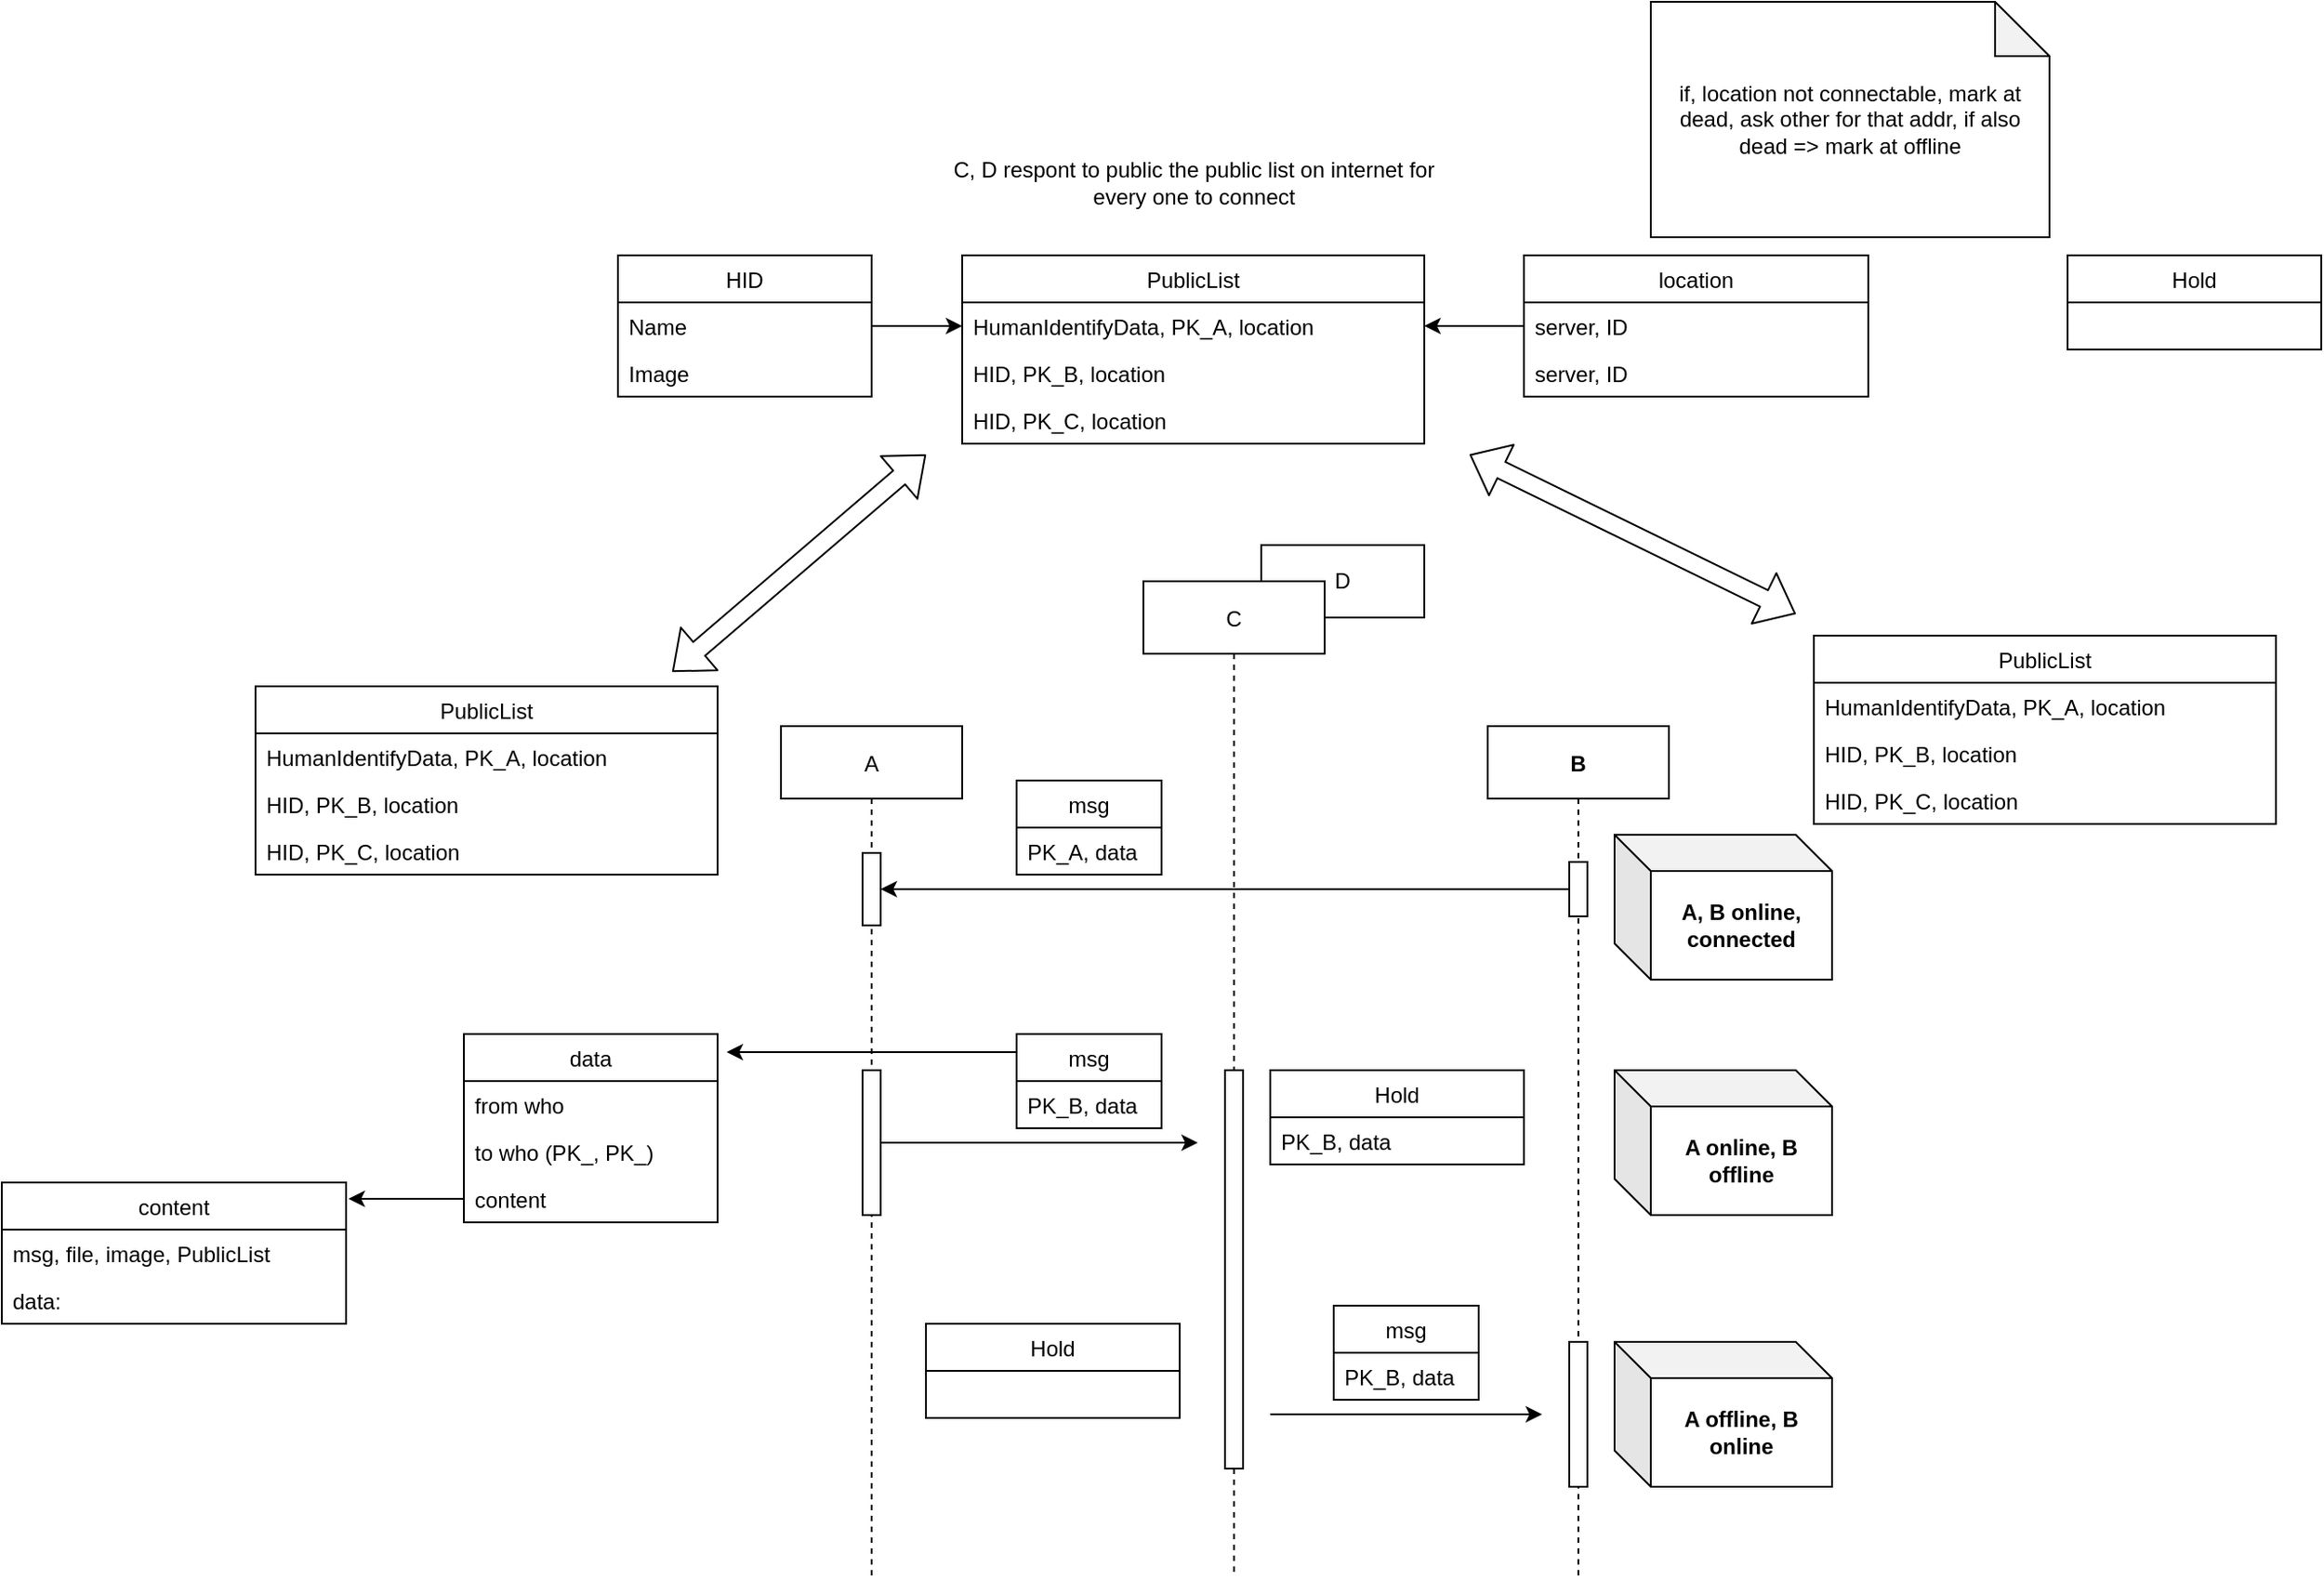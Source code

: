 <mxfile version="14.6.13" type="device"><diagram id="kgpKYQtTHZ0yAKxKKP6v" name="Page-1"><mxGraphModel dx="2128" dy="2060" grid="1" gridSize="10" guides="1" tooltips="1" connect="1" arrows="1" fold="1" page="1" pageScale="1" pageWidth="850" pageHeight="1100" math="0" shadow="0"><root><mxCell id="0"/><mxCell id="1" parent="0"/><mxCell id="zCJlma6vqf3C4LiwQ2L4-62" value="D" style="rounded=0;whiteSpace=wrap;html=1;" vertex="1" parent="1"><mxGeometry x="385" y="-20" width="90" height="40" as="geometry"/></mxCell><mxCell id="3nuBFxr9cyL0pnOWT2aG-1" value="A" style="shape=umlLifeline;perimeter=lifelinePerimeter;container=1;collapsible=0;recursiveResize=0;rounded=0;shadow=0;strokeWidth=1;" parent="1" vertex="1"><mxGeometry x="120" y="80" width="100" height="470" as="geometry"/></mxCell><mxCell id="3nuBFxr9cyL0pnOWT2aG-2" value="" style="points=[];perimeter=orthogonalPerimeter;rounded=0;shadow=0;strokeWidth=1;" parent="3nuBFxr9cyL0pnOWT2aG-1" vertex="1"><mxGeometry x="45" y="70" width="10" height="40" as="geometry"/></mxCell><mxCell id="zCJlma6vqf3C4LiwQ2L4-1" value="msg" style="swimlane;fontStyle=0;childLayout=stackLayout;horizontal=1;startSize=26;horizontalStack=0;resizeParent=1;resizeParentMax=0;resizeLast=0;collapsible=1;marginBottom=0;" vertex="1" parent="1"><mxGeometry x="250" y="110" width="80" height="52" as="geometry"/></mxCell><mxCell id="zCJlma6vqf3C4LiwQ2L4-2" value="PK_A, data" style="text;strokeColor=none;fillColor=none;align=left;verticalAlign=top;spacingLeft=4;spacingRight=4;overflow=hidden;rotatable=0;points=[[0,0.5],[1,0.5]];portConstraint=eastwest;" vertex="1" parent="zCJlma6vqf3C4LiwQ2L4-1"><mxGeometry y="26" width="80" height="26" as="geometry"/></mxCell><mxCell id="zCJlma6vqf3C4LiwQ2L4-5" value="B" style="shape=umlLifeline;perimeter=lifelinePerimeter;container=1;collapsible=0;recursiveResize=0;rounded=0;shadow=0;strokeWidth=1;fontStyle=1" vertex="1" parent="1"><mxGeometry x="510" y="80" width="100" height="470" as="geometry"/></mxCell><mxCell id="zCJlma6vqf3C4LiwQ2L4-6" value="" style="points=[];perimeter=orthogonalPerimeter;rounded=0;shadow=0;strokeWidth=1;" vertex="1" parent="zCJlma6vqf3C4LiwQ2L4-5"><mxGeometry x="45" y="75" width="10" height="30" as="geometry"/></mxCell><mxCell id="zCJlma6vqf3C4LiwQ2L4-7" value="" style="points=[];perimeter=orthogonalPerimeter;rounded=0;shadow=0;strokeWidth=1;" vertex="1" parent="zCJlma6vqf3C4LiwQ2L4-5"><mxGeometry x="45" y="340" width="10" height="80" as="geometry"/></mxCell><mxCell id="zCJlma6vqf3C4LiwQ2L4-15" style="edgeStyle=orthogonalEdgeStyle;rounded=0;orthogonalLoop=1;jettySize=auto;html=1;" edge="1" parent="1" source="zCJlma6vqf3C4LiwQ2L4-6" target="3nuBFxr9cyL0pnOWT2aG-2"><mxGeometry relative="1" as="geometry"/></mxCell><mxCell id="zCJlma6vqf3C4LiwQ2L4-21" value="PublicList" style="swimlane;fontStyle=0;childLayout=stackLayout;horizontal=1;startSize=26;horizontalStack=0;resizeParent=1;resizeParentMax=0;resizeLast=0;collapsible=1;marginBottom=0;" vertex="1" parent="1"><mxGeometry x="220" y="-180" width="255" height="104" as="geometry"/></mxCell><mxCell id="zCJlma6vqf3C4LiwQ2L4-22" value="HumanIdentifyData, PK_A, location " style="text;strokeColor=none;fillColor=none;align=left;verticalAlign=top;spacingLeft=4;spacingRight=4;overflow=hidden;rotatable=0;points=[[0,0.5],[1,0.5]];portConstraint=eastwest;" vertex="1" parent="zCJlma6vqf3C4LiwQ2L4-21"><mxGeometry y="26" width="255" height="26" as="geometry"/></mxCell><mxCell id="zCJlma6vqf3C4LiwQ2L4-23" value="HID, PK_B, location " style="text;strokeColor=none;fillColor=none;align=left;verticalAlign=top;spacingLeft=4;spacingRight=4;overflow=hidden;rotatable=0;points=[[0,0.5],[1,0.5]];portConstraint=eastwest;" vertex="1" parent="zCJlma6vqf3C4LiwQ2L4-21"><mxGeometry y="52" width="255" height="26" as="geometry"/></mxCell><mxCell id="zCJlma6vqf3C4LiwQ2L4-94" value="HID, PK_C, location " style="text;strokeColor=none;fillColor=none;align=left;verticalAlign=top;spacingLeft=4;spacingRight=4;overflow=hidden;rotatable=0;points=[[0,0.5],[1,0.5]];portConstraint=eastwest;" vertex="1" parent="zCJlma6vqf3C4LiwQ2L4-21"><mxGeometry y="78" width="255" height="26" as="geometry"/></mxCell><mxCell id="zCJlma6vqf3C4LiwQ2L4-35" style="edgeStyle=orthogonalEdgeStyle;rounded=0;orthogonalLoop=1;jettySize=auto;html=1;" edge="1" parent="1" source="zCJlma6vqf3C4LiwQ2L4-30" target="zCJlma6vqf3C4LiwQ2L4-22"><mxGeometry relative="1" as="geometry"/></mxCell><mxCell id="zCJlma6vqf3C4LiwQ2L4-30" value="HID" style="swimlane;fontStyle=0;childLayout=stackLayout;horizontal=1;startSize=26;horizontalStack=0;resizeParent=1;resizeParentMax=0;resizeLast=0;collapsible=1;marginBottom=0;" vertex="1" parent="1"><mxGeometry x="30" y="-180" width="140" height="78" as="geometry"/></mxCell><mxCell id="zCJlma6vqf3C4LiwQ2L4-31" value="Name" style="text;strokeColor=none;fillColor=none;align=left;verticalAlign=top;spacingLeft=4;spacingRight=4;overflow=hidden;rotatable=0;points=[[0,0.5],[1,0.5]];portConstraint=eastwest;" vertex="1" parent="zCJlma6vqf3C4LiwQ2L4-30"><mxGeometry y="26" width="140" height="26" as="geometry"/></mxCell><mxCell id="zCJlma6vqf3C4LiwQ2L4-32" value="Image" style="text;strokeColor=none;fillColor=none;align=left;verticalAlign=top;spacingLeft=4;spacingRight=4;overflow=hidden;rotatable=0;points=[[0,0.5],[1,0.5]];portConstraint=eastwest;" vertex="1" parent="zCJlma6vqf3C4LiwQ2L4-30"><mxGeometry y="52" width="140" height="26" as="geometry"/></mxCell><mxCell id="zCJlma6vqf3C4LiwQ2L4-43" value="Hold" style="swimlane;fontStyle=0;childLayout=stackLayout;horizontal=1;startSize=26;horizontalStack=0;resizeParent=1;resizeParentMax=0;resizeLast=0;collapsible=1;marginBottom=0;" vertex="1" parent="1"><mxGeometry x="390" y="270" width="140" height="52" as="geometry"/></mxCell><mxCell id="zCJlma6vqf3C4LiwQ2L4-44" value="PK_B, data" style="text;strokeColor=none;fillColor=none;align=left;verticalAlign=top;spacingLeft=4;spacingRight=4;overflow=hidden;rotatable=0;points=[[0,0.5],[1,0.5]];portConstraint=eastwest;" vertex="1" parent="zCJlma6vqf3C4LiwQ2L4-43"><mxGeometry y="26" width="140" height="26" as="geometry"/></mxCell><mxCell id="zCJlma6vqf3C4LiwQ2L4-51" value="C" style="shape=umlLifeline;perimeter=lifelinePerimeter;container=1;collapsible=0;recursiveResize=0;rounded=0;shadow=0;strokeWidth=1;" vertex="1" parent="1"><mxGeometry x="320" width="100" height="550" as="geometry"/></mxCell><mxCell id="zCJlma6vqf3C4LiwQ2L4-53" value="" style="points=[];perimeter=orthogonalPerimeter;rounded=0;shadow=0;strokeWidth=1;" vertex="1" parent="zCJlma6vqf3C4LiwQ2L4-51"><mxGeometry x="45" y="270" width="10" height="220" as="geometry"/></mxCell><mxCell id="zCJlma6vqf3C4LiwQ2L4-55" value="&lt;span style=&quot;font-weight: 700&quot;&gt;A, B online, connected&lt;/span&gt;" style="shape=cube;whiteSpace=wrap;html=1;boundedLbl=1;backgroundOutline=1;darkOpacity=0.05;darkOpacity2=0.1;" vertex="1" parent="1"><mxGeometry x="580" y="140" width="120" height="80" as="geometry"/></mxCell><mxCell id="zCJlma6vqf3C4LiwQ2L4-59" style="edgeStyle=orthogonalEdgeStyle;rounded=0;orthogonalLoop=1;jettySize=auto;html=1;" edge="1" parent="1" source="zCJlma6vqf3C4LiwQ2L4-56"><mxGeometry relative="1" as="geometry"><mxPoint x="350" y="310" as="targetPoint"/><Array as="points"><mxPoint x="320" y="310"/><mxPoint x="320" y="310"/></Array></mxGeometry></mxCell><mxCell id="zCJlma6vqf3C4LiwQ2L4-56" value="" style="points=[];perimeter=orthogonalPerimeter;rounded=0;shadow=0;strokeWidth=1;" vertex="1" parent="1"><mxGeometry x="165" y="270" width="10" height="80" as="geometry"/></mxCell><mxCell id="zCJlma6vqf3C4LiwQ2L4-57" value="&lt;span style=&quot;font-weight: 700&quot;&gt;A online, B offline&lt;/span&gt;" style="shape=cube;whiteSpace=wrap;html=1;boundedLbl=1;backgroundOutline=1;darkOpacity=0.05;darkOpacity2=0.1;" vertex="1" parent="1"><mxGeometry x="580" y="270" width="120" height="80" as="geometry"/></mxCell><mxCell id="zCJlma6vqf3C4LiwQ2L4-80" style="edgeStyle=orthogonalEdgeStyle;rounded=0;orthogonalLoop=1;jettySize=auto;html=1;" edge="1" parent="1" source="zCJlma6vqf3C4LiwQ2L4-60"><mxGeometry relative="1" as="geometry"><mxPoint x="90" y="260" as="targetPoint"/><Array as="points"><mxPoint x="210" y="260"/><mxPoint x="210" y="260"/></Array></mxGeometry></mxCell><mxCell id="zCJlma6vqf3C4LiwQ2L4-60" value="msg" style="swimlane;fontStyle=0;childLayout=stackLayout;horizontal=1;startSize=26;horizontalStack=0;resizeParent=1;resizeParentMax=0;resizeLast=0;collapsible=1;marginBottom=0;" vertex="1" parent="1"><mxGeometry x="250" y="250" width="80" height="52" as="geometry"/></mxCell><mxCell id="zCJlma6vqf3C4LiwQ2L4-61" value="PK_B, data" style="text;strokeColor=none;fillColor=none;align=left;verticalAlign=top;spacingLeft=4;spacingRight=4;overflow=hidden;rotatable=0;points=[[0,0.5],[1,0.5]];portConstraint=eastwest;" vertex="1" parent="zCJlma6vqf3C4LiwQ2L4-60"><mxGeometry y="26" width="80" height="26" as="geometry"/></mxCell><mxCell id="zCJlma6vqf3C4LiwQ2L4-63" value="" style="endArrow=classic;html=1;" edge="1" parent="1"><mxGeometry width="50" height="50" relative="1" as="geometry"><mxPoint x="390" y="460" as="sourcePoint"/><mxPoint x="540" y="460" as="targetPoint"/></mxGeometry></mxCell><mxCell id="zCJlma6vqf3C4LiwQ2L4-64" value="&lt;span style=&quot;font-weight: 700&quot;&gt;A offline, B online&lt;/span&gt;" style="shape=cube;whiteSpace=wrap;html=1;boundedLbl=1;backgroundOutline=1;darkOpacity=0.05;darkOpacity2=0.1;" vertex="1" parent="1"><mxGeometry x="580" y="420" width="120" height="80" as="geometry"/></mxCell><mxCell id="zCJlma6vqf3C4LiwQ2L4-65" value="msg" style="swimlane;fontStyle=0;childLayout=stackLayout;horizontal=1;startSize=26;horizontalStack=0;resizeParent=1;resizeParentMax=0;resizeLast=0;collapsible=1;marginBottom=0;" vertex="1" parent="1"><mxGeometry x="425" y="400" width="80" height="52" as="geometry"/></mxCell><mxCell id="zCJlma6vqf3C4LiwQ2L4-66" value="PK_B, data" style="text;strokeColor=none;fillColor=none;align=left;verticalAlign=top;spacingLeft=4;spacingRight=4;overflow=hidden;rotatable=0;points=[[0,0.5],[1,0.5]];portConstraint=eastwest;" vertex="1" parent="zCJlma6vqf3C4LiwQ2L4-65"><mxGeometry y="26" width="80" height="26" as="geometry"/></mxCell><mxCell id="zCJlma6vqf3C4LiwQ2L4-67" value="data" style="swimlane;fontStyle=0;childLayout=stackLayout;horizontal=1;startSize=26;horizontalStack=0;resizeParent=1;resizeParentMax=0;resizeLast=0;collapsible=1;marginBottom=0;" vertex="1" parent="1"><mxGeometry x="-55" y="250" width="140" height="104" as="geometry"/></mxCell><mxCell id="zCJlma6vqf3C4LiwQ2L4-73" value="from who" style="text;strokeColor=none;fillColor=none;align=left;verticalAlign=top;spacingLeft=4;spacingRight=4;overflow=hidden;rotatable=0;points=[[0,0.5],[1,0.5]];portConstraint=eastwest;" vertex="1" parent="zCJlma6vqf3C4LiwQ2L4-67"><mxGeometry y="26" width="140" height="26" as="geometry"/></mxCell><mxCell id="zCJlma6vqf3C4LiwQ2L4-68" value="to who (PK_, PK_)" style="text;strokeColor=none;fillColor=none;align=left;verticalAlign=top;spacingLeft=4;spacingRight=4;overflow=hidden;rotatable=0;points=[[0,0.5],[1,0.5]];portConstraint=eastwest;" vertex="1" parent="zCJlma6vqf3C4LiwQ2L4-67"><mxGeometry y="52" width="140" height="26" as="geometry"/></mxCell><mxCell id="zCJlma6vqf3C4LiwQ2L4-69" value="content" style="text;strokeColor=none;fillColor=none;align=left;verticalAlign=top;spacingLeft=4;spacingRight=4;overflow=hidden;rotatable=0;points=[[0,0.5],[1,0.5]];portConstraint=eastwest;" vertex="1" parent="zCJlma6vqf3C4LiwQ2L4-67"><mxGeometry y="78" width="140" height="26" as="geometry"/></mxCell><mxCell id="zCJlma6vqf3C4LiwQ2L4-75" value="content" style="swimlane;fontStyle=0;childLayout=stackLayout;horizontal=1;startSize=26;horizontalStack=0;resizeParent=1;resizeParentMax=0;resizeLast=0;collapsible=1;marginBottom=0;" vertex="1" parent="1"><mxGeometry x="-310" y="332" width="190" height="78" as="geometry"/></mxCell><mxCell id="zCJlma6vqf3C4LiwQ2L4-77" value="msg, file, image, PublicList" style="text;strokeColor=none;fillColor=none;align=left;verticalAlign=top;spacingLeft=4;spacingRight=4;overflow=hidden;rotatable=0;points=[[0,0.5],[1,0.5]];portConstraint=eastwest;" vertex="1" parent="zCJlma6vqf3C4LiwQ2L4-75"><mxGeometry y="26" width="190" height="26" as="geometry"/></mxCell><mxCell id="zCJlma6vqf3C4LiwQ2L4-78" value="data: " style="text;strokeColor=none;fillColor=none;align=left;verticalAlign=top;spacingLeft=4;spacingRight=4;overflow=hidden;rotatable=0;points=[[0,0.5],[1,0.5]];portConstraint=eastwest;" vertex="1" parent="zCJlma6vqf3C4LiwQ2L4-75"><mxGeometry y="52" width="190" height="26" as="geometry"/></mxCell><mxCell id="zCJlma6vqf3C4LiwQ2L4-79" style="edgeStyle=orthogonalEdgeStyle;rounded=0;orthogonalLoop=1;jettySize=auto;html=1;entryX=1.007;entryY=0.115;entryDx=0;entryDy=0;entryPerimeter=0;" edge="1" parent="1" source="zCJlma6vqf3C4LiwQ2L4-69" target="zCJlma6vqf3C4LiwQ2L4-75"><mxGeometry relative="1" as="geometry"/></mxCell><mxCell id="zCJlma6vqf3C4LiwQ2L4-82" value="Hold" style="swimlane;fontStyle=0;childLayout=stackLayout;horizontal=1;startSize=26;horizontalStack=0;resizeParent=1;resizeParentMax=0;resizeLast=0;collapsible=1;marginBottom=0;" vertex="1" parent="1"><mxGeometry x="200" y="410" width="140" height="52" as="geometry"/></mxCell><mxCell id="zCJlma6vqf3C4LiwQ2L4-88" style="edgeStyle=orthogonalEdgeStyle;rounded=0;orthogonalLoop=1;jettySize=auto;html=1;entryX=1;entryY=0.5;entryDx=0;entryDy=0;" edge="1" parent="1" source="zCJlma6vqf3C4LiwQ2L4-85" target="zCJlma6vqf3C4LiwQ2L4-22"><mxGeometry relative="1" as="geometry"/></mxCell><mxCell id="zCJlma6vqf3C4LiwQ2L4-85" value="location" style="swimlane;fontStyle=0;childLayout=stackLayout;horizontal=1;startSize=26;horizontalStack=0;resizeParent=1;resizeParentMax=0;resizeLast=0;collapsible=1;marginBottom=0;" vertex="1" parent="1"><mxGeometry x="530" y="-180" width="190" height="78" as="geometry"/></mxCell><mxCell id="zCJlma6vqf3C4LiwQ2L4-87" value="server, ID" style="text;strokeColor=none;fillColor=none;align=left;verticalAlign=top;spacingLeft=4;spacingRight=4;overflow=hidden;rotatable=0;points=[[0,0.5],[1,0.5]];portConstraint=eastwest;" vertex="1" parent="zCJlma6vqf3C4LiwQ2L4-85"><mxGeometry y="26" width="190" height="26" as="geometry"/></mxCell><mxCell id="zCJlma6vqf3C4LiwQ2L4-90" value="server, ID" style="text;strokeColor=none;fillColor=none;align=left;verticalAlign=top;spacingLeft=4;spacingRight=4;overflow=hidden;rotatable=0;points=[[0,0.5],[1,0.5]];portConstraint=eastwest;" vertex="1" parent="zCJlma6vqf3C4LiwQ2L4-85"><mxGeometry y="52" width="190" height="26" as="geometry"/></mxCell><mxCell id="zCJlma6vqf3C4LiwQ2L4-91" value="C, D respont to public the public list on internet for every one to connect" style="text;html=1;strokeColor=none;fillColor=none;align=center;verticalAlign=middle;whiteSpace=wrap;rounded=0;" vertex="1" parent="1"><mxGeometry x="207.5" y="-250" width="280" height="60" as="geometry"/></mxCell><mxCell id="zCJlma6vqf3C4LiwQ2L4-95" value="" style="shape=flexArrow;endArrow=classic;startArrow=classic;html=1;" edge="1" parent="1"><mxGeometry width="100" height="100" relative="1" as="geometry"><mxPoint x="60" y="50" as="sourcePoint"/><mxPoint x="200" y="-70" as="targetPoint"/></mxGeometry></mxCell><mxCell id="zCJlma6vqf3C4LiwQ2L4-96" value="PublicList" style="swimlane;fontStyle=0;childLayout=stackLayout;horizontal=1;startSize=26;horizontalStack=0;resizeParent=1;resizeParentMax=0;resizeLast=0;collapsible=1;marginBottom=0;" vertex="1" parent="1"><mxGeometry x="-170" y="58" width="255" height="104" as="geometry"/></mxCell><mxCell id="zCJlma6vqf3C4LiwQ2L4-97" value="HumanIdentifyData, PK_A, location " style="text;strokeColor=none;fillColor=none;align=left;verticalAlign=top;spacingLeft=4;spacingRight=4;overflow=hidden;rotatable=0;points=[[0,0.5],[1,0.5]];portConstraint=eastwest;" vertex="1" parent="zCJlma6vqf3C4LiwQ2L4-96"><mxGeometry y="26" width="255" height="26" as="geometry"/></mxCell><mxCell id="zCJlma6vqf3C4LiwQ2L4-98" value="HID, PK_B, location " style="text;strokeColor=none;fillColor=none;align=left;verticalAlign=top;spacingLeft=4;spacingRight=4;overflow=hidden;rotatable=0;points=[[0,0.5],[1,0.5]];portConstraint=eastwest;" vertex="1" parent="zCJlma6vqf3C4LiwQ2L4-96"><mxGeometry y="52" width="255" height="26" as="geometry"/></mxCell><mxCell id="zCJlma6vqf3C4LiwQ2L4-99" value="HID, PK_C, location " style="text;strokeColor=none;fillColor=none;align=left;verticalAlign=top;spacingLeft=4;spacingRight=4;overflow=hidden;rotatable=0;points=[[0,0.5],[1,0.5]];portConstraint=eastwest;" vertex="1" parent="zCJlma6vqf3C4LiwQ2L4-96"><mxGeometry y="78" width="255" height="26" as="geometry"/></mxCell><mxCell id="zCJlma6vqf3C4LiwQ2L4-100" value="PublicList" style="swimlane;fontStyle=0;childLayout=stackLayout;horizontal=1;startSize=26;horizontalStack=0;resizeParent=1;resizeParentMax=0;resizeLast=0;collapsible=1;marginBottom=0;" vertex="1" parent="1"><mxGeometry x="690" y="30" width="255" height="104" as="geometry"/></mxCell><mxCell id="zCJlma6vqf3C4LiwQ2L4-101" value="HumanIdentifyData, PK_A, location " style="text;strokeColor=none;fillColor=none;align=left;verticalAlign=top;spacingLeft=4;spacingRight=4;overflow=hidden;rotatable=0;points=[[0,0.5],[1,0.5]];portConstraint=eastwest;" vertex="1" parent="zCJlma6vqf3C4LiwQ2L4-100"><mxGeometry y="26" width="255" height="26" as="geometry"/></mxCell><mxCell id="zCJlma6vqf3C4LiwQ2L4-102" value="HID, PK_B, location " style="text;strokeColor=none;fillColor=none;align=left;verticalAlign=top;spacingLeft=4;spacingRight=4;overflow=hidden;rotatable=0;points=[[0,0.5],[1,0.5]];portConstraint=eastwest;" vertex="1" parent="zCJlma6vqf3C4LiwQ2L4-100"><mxGeometry y="52" width="255" height="26" as="geometry"/></mxCell><mxCell id="zCJlma6vqf3C4LiwQ2L4-103" value="HID, PK_C, location " style="text;strokeColor=none;fillColor=none;align=left;verticalAlign=top;spacingLeft=4;spacingRight=4;overflow=hidden;rotatable=0;points=[[0,0.5],[1,0.5]];portConstraint=eastwest;" vertex="1" parent="zCJlma6vqf3C4LiwQ2L4-100"><mxGeometry y="78" width="255" height="26" as="geometry"/></mxCell><mxCell id="zCJlma6vqf3C4LiwQ2L4-104" value="" style="shape=flexArrow;endArrow=classic;startArrow=classic;html=1;" edge="1" parent="1"><mxGeometry width="100" height="100" relative="1" as="geometry"><mxPoint x="680" y="18" as="sourcePoint"/><mxPoint x="500" y="-70" as="targetPoint"/></mxGeometry></mxCell><mxCell id="zCJlma6vqf3C4LiwQ2L4-105" value="if, location not connectable, mark at dead, ask other for that addr, if also dead =&amp;gt; mark at offline" style="shape=note;whiteSpace=wrap;html=1;backgroundOutline=1;darkOpacity=0.05;" vertex="1" parent="1"><mxGeometry x="600" y="-320" width="220" height="130" as="geometry"/></mxCell><mxCell id="zCJlma6vqf3C4LiwQ2L4-106" value="Hold" style="swimlane;fontStyle=0;childLayout=stackLayout;horizontal=1;startSize=26;horizontalStack=0;resizeParent=1;resizeParentMax=0;resizeLast=0;collapsible=1;marginBottom=0;" vertex="1" parent="1"><mxGeometry x="830" y="-180" width="140" height="52" as="geometry"/></mxCell></root></mxGraphModel></diagram></mxfile>